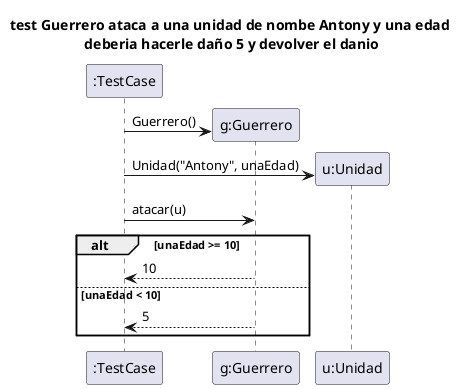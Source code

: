 @startuml
title "test Guerrero ataca a una unidad de nombe Antony y una edad\n deberia hacerle daño 5 y devolver el danio"
create ":TestCase"
create "g:Guerrero"
":TestCase" -> "g:Guerrero":Guerrero()
create "u:Unidad"
":TestCase" -> "u:Unidad":Unidad("Antony", unaEdad)
":TestCase" -> "g:Guerrero":atacar(u)
alt unaEdad >= 10
    "g:Guerrero" --> ":TestCase": 10
else  unaEdad < 10
    "g:Guerrero" --> ":TestCase": 5
end alt
@enduml

// herencia
abstract class Figura{
    {abstract} +getArea():float
    #colorParaDibujo:String
}

class Rectangulo{
    -base:float;
    -altura:float
    +getArea():float
}
note left of Rectangulo::getArea{
    return base*altura;
}

class Circulo{
    -radio:float
    +getArea():float
}

note right of Circulo::getArea{
    return Math.PI*radio*radio;
}

Figura <|-- Circulo
Figura <|-- Rectangulo

// interfaces
interface  Cantante{
 {abstract} +cantar()
}
class Persona{
 +cantar()
}

class Canario{
 +cantar()
}

Cantante <|.. Persona
Cantante <|.. Canario

// sec 1
title "test Guerrero ataca a una unidad de nombe Antony y una edad\n deberia hacerle daño 5 y devolver el danio"
create ":TestCase"
create "g:Guerrero"
":TestCase" -> "g:Guerrero":Guerrero()
create "u:Unidad"
":TestCase" -> "u:Unidad":Unidad("Antony", unaEdad)
":TestCase" -> "g:Guerrero":atacar(u)
alt unaEdad >= 10
    "g:Guerrero" --> ":TestCase": 10
else  unaEdad < 10:
    "g:Guerrero" --> ":TestCase": 5
end alt

// sec 2

title "test Guerrero ataca a una unidad de nombe Antony y una edad de 12\n deberia hacerle daño 10 y devolver el danio"
create ":TestCase"
create "g:Guerrero"
":TestCase" -> "g:Guerrero":Guerrero()
create "u:Unidad"
":TestCase" -> "u:Unidad":Unidad("Antony", 12)
":TestCase" -> "g:Guerrero":atacar(u)
"g:Guerrero" --> ":TestCase": 10